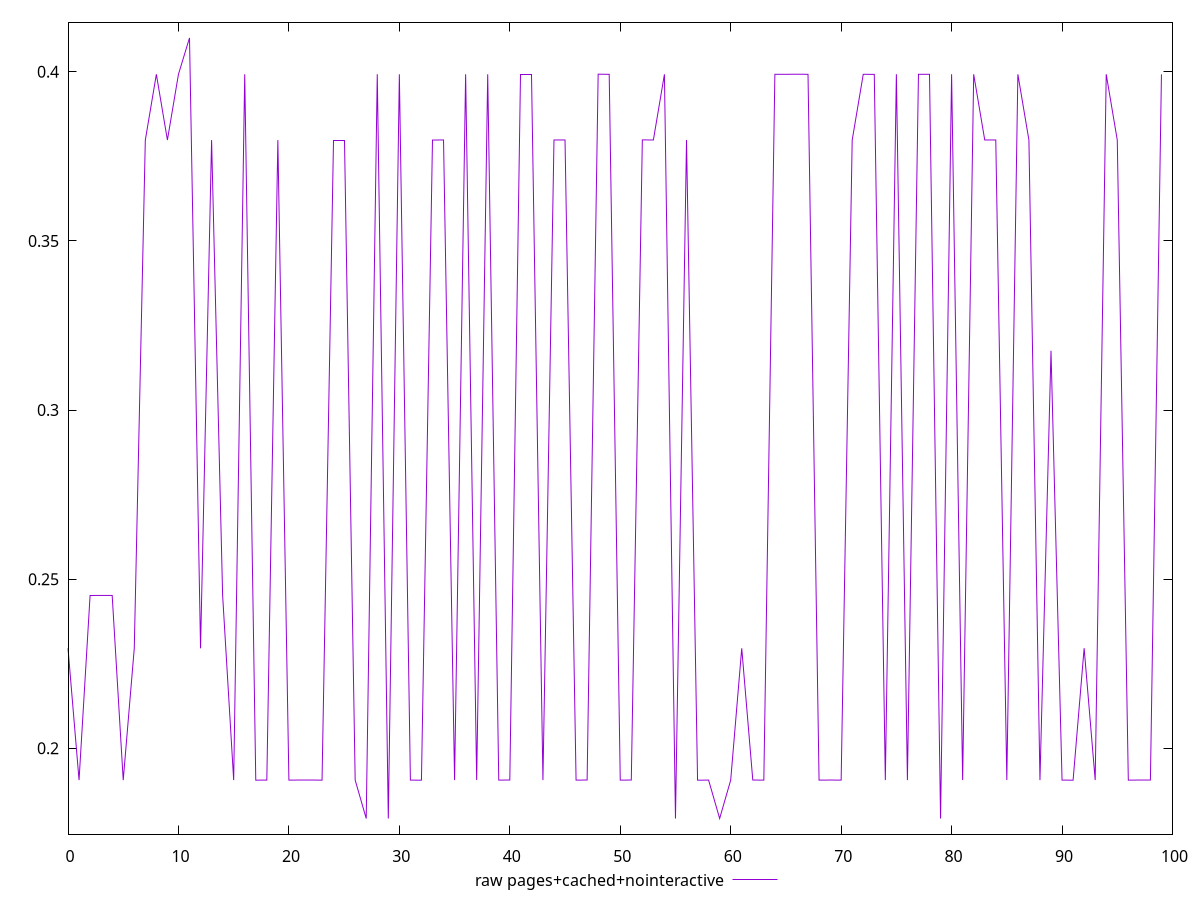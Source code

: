 $_rawPagesCachedNointeractive <<EOF
0.2295630289713542
0.1906039867401123
0.2451891816457113
0.24519438997904464
0.24519731966654462
0.19059454663594563
0.2295665011935764
0.37982971445719393
0.3992652746836344
0.379832644144694
0.3992652746836344
0.41002414533827036
0.2295603162977431
0.37982700178358286
0.24520046636793352
0.19060073153177898
0.39926831287807885
0.19059801885816788
0.19060073153177898
0.3798183212280273
0.19060073153177898
0.19062547111511235
0.19063458569844569
0.19059552319844564
0.3798183212280273
0.3798183212280273
0.19060691642761232
0.1792535349527995
0.39929934586418986
0.1792506052652995
0.3992685298919677
0.19060366121927896
0.19058933830261232
0.37982450612386065
0.37985792626274945
0.19060170809427898
0.39928187624613426
0.19063762389289016
0.3992652746836344
0.19060691642761232
0.1906316560109457
0.3992685298919677
0.3992685298919677
0.19059552319844564
0.3798606389363605
0.37985543060302723
0.19060073153177898
0.1906316560109457
0.39929934586418986
0.39925963232252326
0.1906042037540012
0.19062547111511235
0.37986671532524946
0.37985543060302723
0.39925713666280105
0.17925158182779952
0.37982971445719393
0.19059552319844564
0.19060073153177898
0.17925158182779952
0.19060170809427898
0.2295630289713542
0.1906289433373346
0.19060680792066786
0.39926234499613433
0.39926581721835663
0.3992932694753009
0.39926581721835663
0.19059801885816788
0.19062644767761236
0.19060073153177898
0.3798183212280273
0.39925963232252326
0.3992509517669677
0.19059801885816788
0.39929619916280096
0.19060691642761232
0.3992652746836344
0.3992684213850233
0.1792506052652995
0.3992994543711343
0.1906289433373346
0.3992684213850233
0.3798606389363605
0.37985543060302723
0.1906316560109457
0.3992633215586344
0.379832644144694
0.19059552319844564
0.3175345213148329
0.19060366121927896
0.19059552319844564
0.2296000298394098
0.1906316560109457
0.3992684213850233
0.37982450612386065
0.19059801885816788
0.19062644767761236
0.19063458569844569
0.39926234499613433
EOF
set key outside below
set terminal pngcairo
set output "report_00006_2020-11-02T20-21-41.718Z/cumulative-layout-shift/pages+cached+nointeractive//raw.png"
set yrange [0.1746351344638401:0.41463961613972977]
plot $_rawPagesCachedNointeractive title "raw pages+cached+nointeractive" with line ,